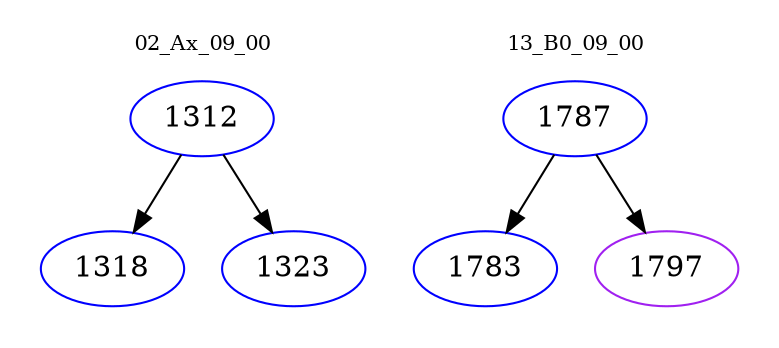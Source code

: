 digraph{
subgraph cluster_0 {
color = white
label = "02_Ax_09_00";
fontsize=10;
T0_1312 [label="1312", color="blue"]
T0_1312 -> T0_1318 [color="black"]
T0_1318 [label="1318", color="blue"]
T0_1312 -> T0_1323 [color="black"]
T0_1323 [label="1323", color="blue"]
}
subgraph cluster_1 {
color = white
label = "13_B0_09_00";
fontsize=10;
T1_1787 [label="1787", color="blue"]
T1_1787 -> T1_1783 [color="black"]
T1_1783 [label="1783", color="blue"]
T1_1787 -> T1_1797 [color="black"]
T1_1797 [label="1797", color="purple"]
}
}
